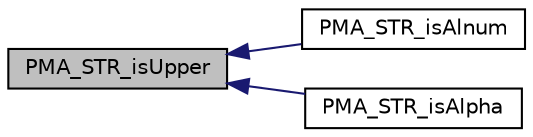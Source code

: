 digraph G
{
  edge [fontname="Helvetica",fontsize="10",labelfontname="Helvetica",labelfontsize="10"];
  node [fontname="Helvetica",fontsize="10",shape=record];
  rankdir="LR";
  Node1 [label="PMA_STR_isUpper",height=0.2,width=0.4,color="black", fillcolor="grey75", style="filled" fontcolor="black"];
  Node1 -> Node2 [dir="back",color="midnightblue",fontsize="10",style="solid",fontname="Helvetica"];
  Node2 [label="PMA_STR_isAlnum",height=0.2,width=0.4,color="black", fillcolor="white", style="filled",URL="$string__type__native_8lib_8php.html#a445cc2268e189e5e87b02d303d5945e4",tooltip="Checks if a character is an alphanumeric one."];
  Node1 -> Node3 [dir="back",color="midnightblue",fontsize="10",style="solid",fontname="Helvetica"];
  Node3 [label="PMA_STR_isAlpha",height=0.2,width=0.4,color="black", fillcolor="white", style="filled",URL="$string__type__native_8lib_8php.html#a2583b2042eb0a3ce31642db3df835e35",tooltip="Checks if a character is an alphabetic one."];
}

